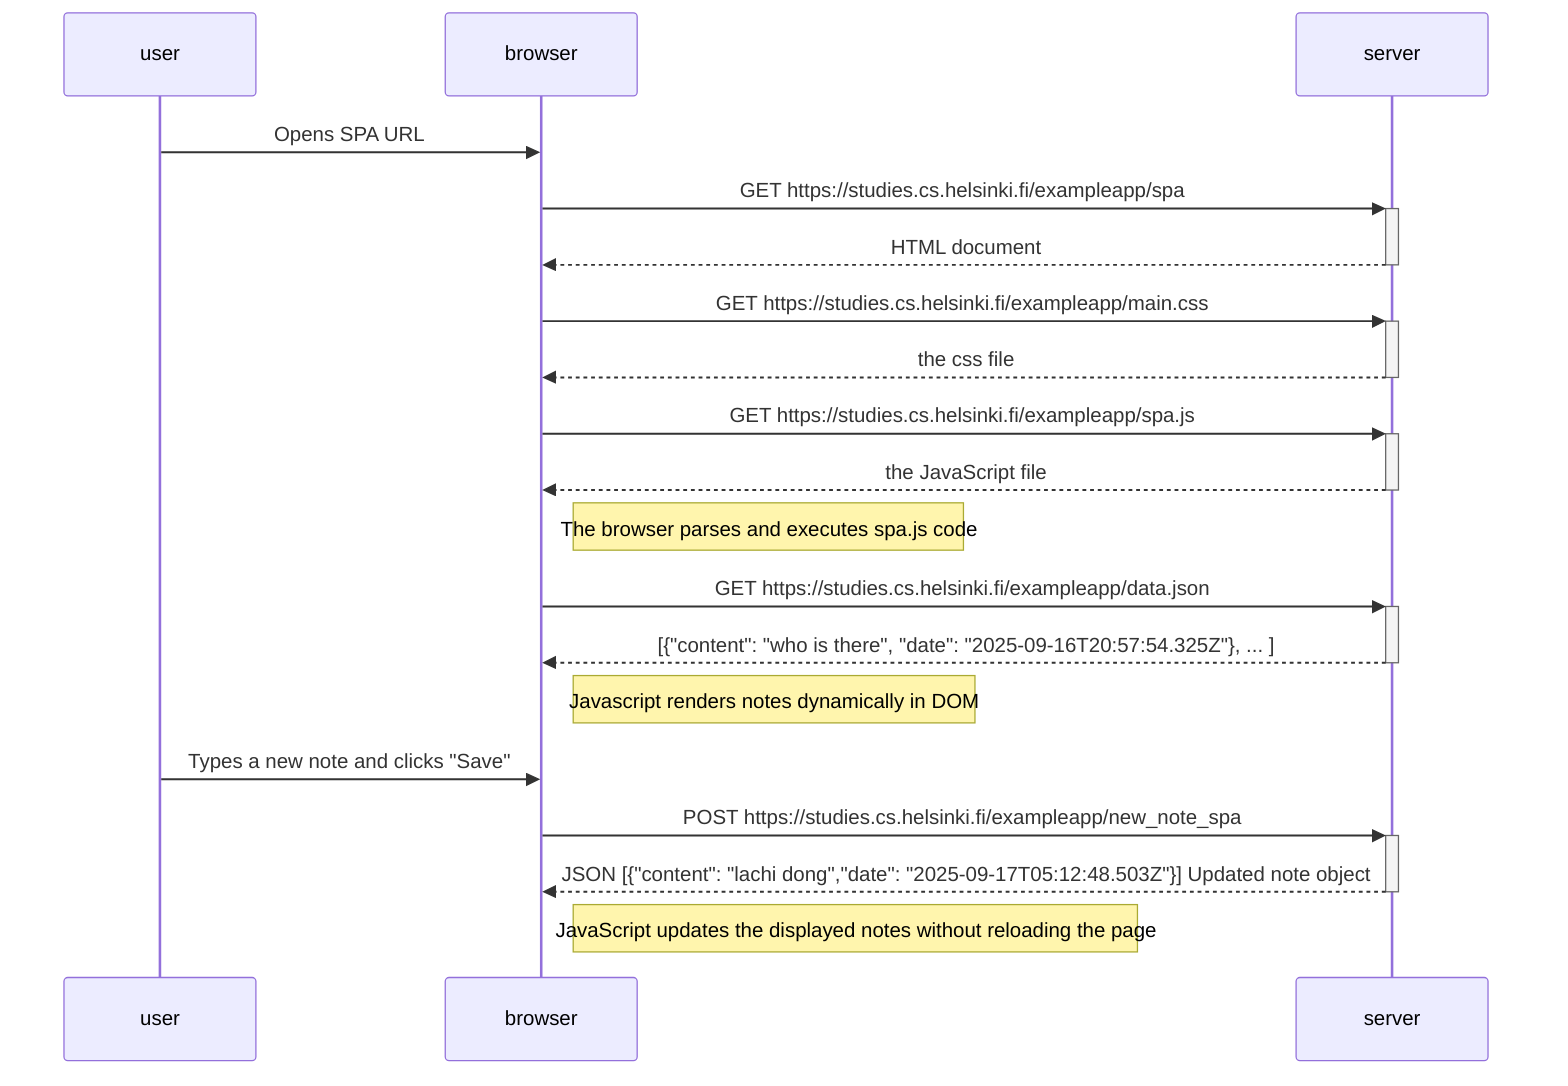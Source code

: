 sequenceDiagram
  participant user as user
  participant browser as browser
  participant server as server


  
  %% intial page load
  user ->> browser: Opens SPA URL
  browser ->>+ server: GET https://studies.cs.helsinki.fi/exampleapp/spa
  server -->>- browser: HTML document

  %%Load CSS and JS
  browser ->>+ server: GET https://studies.cs.helsinki.fi/exampleapp/main.css
  server -->>- browser: the css file

  browser ->>+ server: GET https://studies.cs.helsinki.fi/exampleapp/spa.js
  server -->>- browser: the JavaScript file

  Note right of browser: The browser parses and executes spa.js code
  
  %% Fetch intial notes 
  browser ->>+ server: GET https://studies.cs.helsinki.fi/exampleapp/data.json
  server -->>- browser: [{"content": "who is there", "date": "2025-09-16T20:57:54.325Z"}, ... ]
  
  Note right of browser: Javascript renders notes dynamically in DOM
  
   %%User adds a new note
  user ->> browser : Types a new note and clicks "Save"
  browser ->>+ server: POST https://studies.cs.helsinki.fi/exampleapp/new_note_spa 
  server -->>- browser: JSON [{"content": "lachi dong","date": "2025-09-17T05:12:48.503Z"}] Updated note object
  
 Note right of browser: JavaScript updates the displayed notes without reloading the page